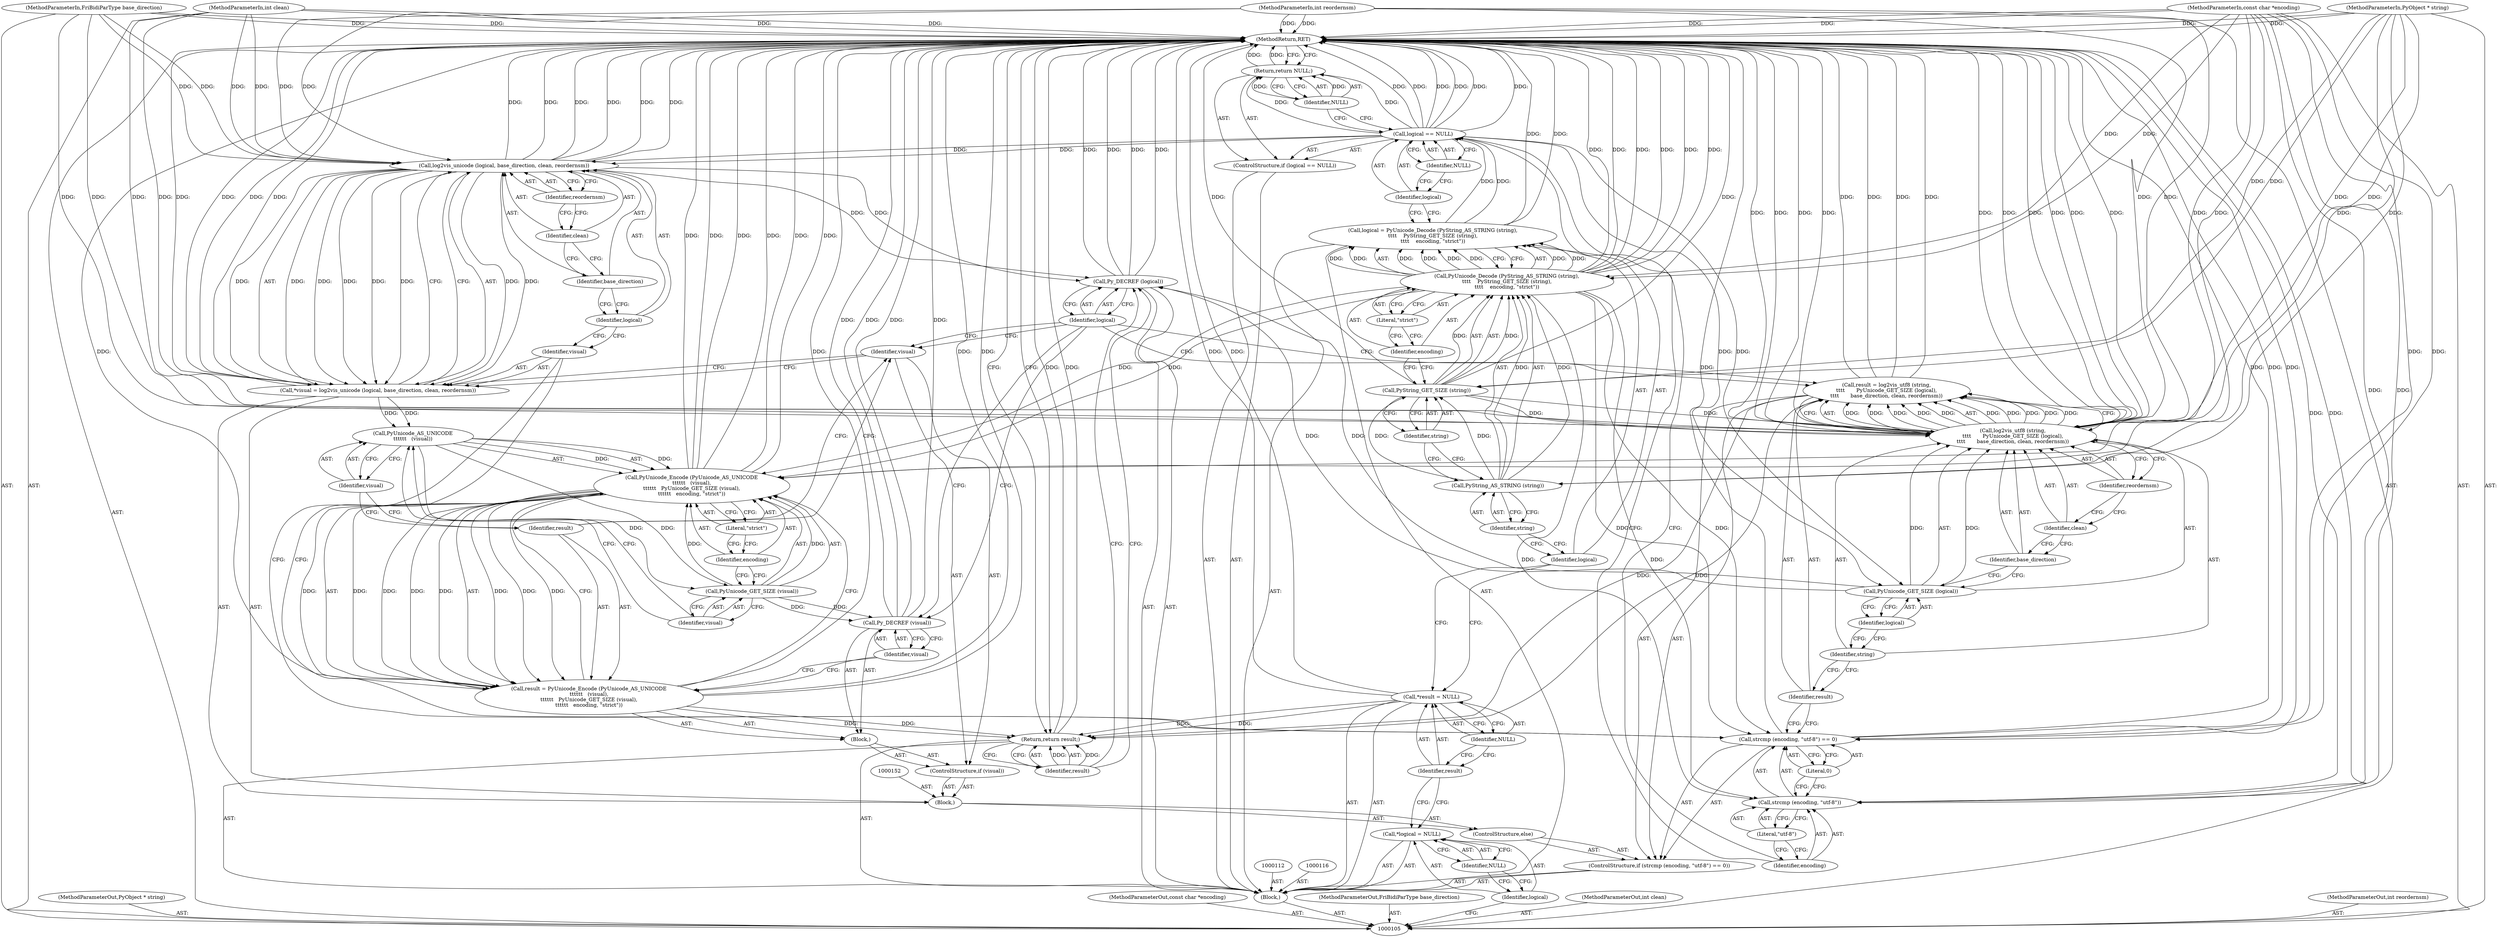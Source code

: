digraph "1_pyfribidi_d2860c655357975e7b32d84e6b45e98f0dcecd7a_1" {
"1000178" [label="(MethodReturn,RET)"];
"1000106" [label="(MethodParameterIn,PyObject * string)"];
"1000251" [label="(MethodParameterOut,PyObject * string)"];
"1000107" [label="(MethodParameterIn,const char *encoding)"];
"1000252" [label="(MethodParameterOut,const char *encoding)"];
"1000129" [label="(ControlStructure,if (logical == NULL))"];
"1000132" [label="(Identifier,NULL)"];
"1000130" [label="(Call,logical == NULL)"];
"1000131" [label="(Identifier,logical)"];
"1000133" [label="(Return,return NULL;)"];
"1000134" [label="(Identifier,NULL)"];
"1000135" [label="(ControlStructure,if (strcmp (encoding, \"utf-8\") == 0))"];
"1000138" [label="(Identifier,encoding)"];
"1000139" [label="(Literal,\"utf-8\")"];
"1000140" [label="(Literal,0)"];
"1000136" [label="(Call,strcmp (encoding, \"utf-8\") == 0)"];
"1000137" [label="(Call,strcmp (encoding, \"utf-8\"))"];
"1000143" [label="(Call,log2vis_utf8 (string,\n\t\t\t\t       PyUnicode_GET_SIZE (logical),\n\t\t\t\t       base_direction, clean, reordernsm))"];
"1000141" [label="(Call,result = log2vis_utf8 (string,\n\t\t\t\t       PyUnicode_GET_SIZE (logical),\n\t\t\t\t       base_direction, clean, reordernsm))"];
"1000142" [label="(Identifier,result)"];
"1000144" [label="(Identifier,string)"];
"1000145" [label="(Call,PyUnicode_GET_SIZE (logical))"];
"1000146" [label="(Identifier,logical)"];
"1000147" [label="(Identifier,base_direction)"];
"1000148" [label="(Identifier,clean)"];
"1000149" [label="(Identifier,reordernsm)"];
"1000150" [label="(ControlStructure,else)"];
"1000108" [label="(MethodParameterIn,FriBidiParType base_direction)"];
"1000253" [label="(MethodParameterOut,FriBidiParType base_direction)"];
"1000109" [label="(MethodParameterIn,int clean)"];
"1000254" [label="(MethodParameterOut,int clean)"];
"1000110" [label="(MethodParameterIn,int reordernsm)"];
"1000255" [label="(MethodParameterOut,int reordernsm)"];
"1000153" [label="(Call,*visual = log2vis_unicode (logical, base_direction, clean, reordernsm))"];
"1000154" [label="(Identifier,visual)"];
"1000151" [label="(Block,)"];
"1000155" [label="(Call,log2vis_unicode (logical, base_direction, clean, reordernsm))"];
"1000156" [label="(Identifier,logical)"];
"1000157" [label="(Identifier,base_direction)"];
"1000158" [label="(Identifier,clean)"];
"1000159" [label="(Identifier,reordernsm)"];
"1000160" [label="(ControlStructure,if (visual))"];
"1000161" [label="(Identifier,visual)"];
"1000162" [label="(Block,)"];
"1000165" [label="(Call,PyUnicode_Encode (PyUnicode_AS_UNICODE\n\t\t\t\t\t\t   (visual),\n\t\t\t\t\t\t   PyUnicode_GET_SIZE (visual),\n\t\t\t\t\t\t   encoding, \"strict\"))"];
"1000163" [label="(Call,result = PyUnicode_Encode (PyUnicode_AS_UNICODE\n\t\t\t\t\t\t   (visual),\n\t\t\t\t\t\t   PyUnicode_GET_SIZE (visual),\n\t\t\t\t\t\t   encoding, \"strict\"))"];
"1000164" [label="(Identifier,result)"];
"1000166" [label="(Call,PyUnicode_AS_UNICODE\n\t\t\t\t\t\t   (visual))"];
"1000167" [label="(Identifier,visual)"];
"1000169" [label="(Identifier,visual)"];
"1000168" [label="(Call,PyUnicode_GET_SIZE (visual))"];
"1000171" [label="(Literal,\"strict\")"];
"1000170" [label="(Identifier,encoding)"];
"1000173" [label="(Identifier,visual)"];
"1000172" [label="(Call,Py_DECREF (visual))"];
"1000111" [label="(Block,)"];
"1000174" [label="(Call,Py_DECREF (logical))"];
"1000175" [label="(Identifier,logical)"];
"1000176" [label="(Return,return result;)"];
"1000177" [label="(Identifier,result)"];
"1000113" [label="(Call,*logical = NULL)"];
"1000114" [label="(Identifier,logical)"];
"1000115" [label="(Identifier,NULL)"];
"1000117" [label="(Call,*result = NULL)"];
"1000118" [label="(Identifier,result)"];
"1000119" [label="(Identifier,NULL)"];
"1000120" [label="(Call,logical = PyUnicode_Decode (PyString_AS_STRING (string),\n\t\t\t\t    PyString_GET_SIZE (string),\n\t\t\t\t    encoding, \"strict\"))"];
"1000121" [label="(Identifier,logical)"];
"1000122" [label="(Call,PyUnicode_Decode (PyString_AS_STRING (string),\n\t\t\t\t    PyString_GET_SIZE (string),\n\t\t\t\t    encoding, \"strict\"))"];
"1000123" [label="(Call,PyString_AS_STRING (string))"];
"1000124" [label="(Identifier,string)"];
"1000126" [label="(Identifier,string)"];
"1000125" [label="(Call,PyString_GET_SIZE (string))"];
"1000128" [label="(Literal,\"strict\")"];
"1000127" [label="(Identifier,encoding)"];
"1000178" -> "1000105"  [label="AST: "];
"1000178" -> "1000133"  [label="CFG: "];
"1000178" -> "1000176"  [label="CFG: "];
"1000122" -> "1000178"  [label="DDG: "];
"1000122" -> "1000178"  [label="DDG: "];
"1000122" -> "1000178"  [label="DDG: "];
"1000108" -> "1000178"  [label="DDG: "];
"1000107" -> "1000178"  [label="DDG: "];
"1000155" -> "1000178"  [label="DDG: "];
"1000155" -> "1000178"  [label="DDG: "];
"1000155" -> "1000178"  [label="DDG: "];
"1000165" -> "1000178"  [label="DDG: "];
"1000165" -> "1000178"  [label="DDG: "];
"1000165" -> "1000178"  [label="DDG: "];
"1000117" -> "1000178"  [label="DDG: "];
"1000153" -> "1000178"  [label="DDG: "];
"1000153" -> "1000178"  [label="DDG: "];
"1000137" -> "1000178"  [label="DDG: "];
"1000143" -> "1000178"  [label="DDG: "];
"1000143" -> "1000178"  [label="DDG: "];
"1000143" -> "1000178"  [label="DDG: "];
"1000143" -> "1000178"  [label="DDG: "];
"1000143" -> "1000178"  [label="DDG: "];
"1000130" -> "1000178"  [label="DDG: "];
"1000130" -> "1000178"  [label="DDG: "];
"1000130" -> "1000178"  [label="DDG: "];
"1000163" -> "1000178"  [label="DDG: "];
"1000163" -> "1000178"  [label="DDG: "];
"1000125" -> "1000178"  [label="DDG: "];
"1000172" -> "1000178"  [label="DDG: "];
"1000172" -> "1000178"  [label="DDG: "];
"1000141" -> "1000178"  [label="DDG: "];
"1000141" -> "1000178"  [label="DDG: "];
"1000110" -> "1000178"  [label="DDG: "];
"1000136" -> "1000178"  [label="DDG: "];
"1000136" -> "1000178"  [label="DDG: "];
"1000120" -> "1000178"  [label="DDG: "];
"1000174" -> "1000178"  [label="DDG: "];
"1000174" -> "1000178"  [label="DDG: "];
"1000106" -> "1000178"  [label="DDG: "];
"1000109" -> "1000178"  [label="DDG: "];
"1000133" -> "1000178"  [label="DDG: "];
"1000176" -> "1000178"  [label="DDG: "];
"1000106" -> "1000105"  [label="AST: "];
"1000106" -> "1000178"  [label="DDG: "];
"1000106" -> "1000123"  [label="DDG: "];
"1000106" -> "1000125"  [label="DDG: "];
"1000106" -> "1000143"  [label="DDG: "];
"1000251" -> "1000105"  [label="AST: "];
"1000107" -> "1000105"  [label="AST: "];
"1000107" -> "1000178"  [label="DDG: "];
"1000107" -> "1000122"  [label="DDG: "];
"1000107" -> "1000136"  [label="DDG: "];
"1000107" -> "1000137"  [label="DDG: "];
"1000107" -> "1000165"  [label="DDG: "];
"1000252" -> "1000105"  [label="AST: "];
"1000129" -> "1000111"  [label="AST: "];
"1000130" -> "1000129"  [label="AST: "];
"1000133" -> "1000129"  [label="AST: "];
"1000132" -> "1000130"  [label="AST: "];
"1000132" -> "1000131"  [label="CFG: "];
"1000130" -> "1000132"  [label="CFG: "];
"1000130" -> "1000129"  [label="AST: "];
"1000130" -> "1000132"  [label="CFG: "];
"1000131" -> "1000130"  [label="AST: "];
"1000132" -> "1000130"  [label="AST: "];
"1000134" -> "1000130"  [label="CFG: "];
"1000138" -> "1000130"  [label="CFG: "];
"1000130" -> "1000178"  [label="DDG: "];
"1000130" -> "1000178"  [label="DDG: "];
"1000130" -> "1000178"  [label="DDG: "];
"1000120" -> "1000130"  [label="DDG: "];
"1000130" -> "1000133"  [label="DDG: "];
"1000130" -> "1000145"  [label="DDG: "];
"1000130" -> "1000155"  [label="DDG: "];
"1000131" -> "1000130"  [label="AST: "];
"1000131" -> "1000120"  [label="CFG: "];
"1000132" -> "1000131"  [label="CFG: "];
"1000133" -> "1000129"  [label="AST: "];
"1000133" -> "1000134"  [label="CFG: "];
"1000134" -> "1000133"  [label="AST: "];
"1000178" -> "1000133"  [label="CFG: "];
"1000133" -> "1000178"  [label="DDG: "];
"1000134" -> "1000133"  [label="DDG: "];
"1000130" -> "1000133"  [label="DDG: "];
"1000134" -> "1000133"  [label="AST: "];
"1000134" -> "1000130"  [label="CFG: "];
"1000133" -> "1000134"  [label="CFG: "];
"1000134" -> "1000133"  [label="DDG: "];
"1000135" -> "1000111"  [label="AST: "];
"1000136" -> "1000135"  [label="AST: "];
"1000141" -> "1000135"  [label="AST: "];
"1000150" -> "1000135"  [label="AST: "];
"1000138" -> "1000137"  [label="AST: "];
"1000138" -> "1000130"  [label="CFG: "];
"1000139" -> "1000138"  [label="CFG: "];
"1000139" -> "1000137"  [label="AST: "];
"1000139" -> "1000138"  [label="CFG: "];
"1000137" -> "1000139"  [label="CFG: "];
"1000140" -> "1000136"  [label="AST: "];
"1000140" -> "1000137"  [label="CFG: "];
"1000136" -> "1000140"  [label="CFG: "];
"1000136" -> "1000135"  [label="AST: "];
"1000136" -> "1000140"  [label="CFG: "];
"1000137" -> "1000136"  [label="AST: "];
"1000140" -> "1000136"  [label="AST: "];
"1000142" -> "1000136"  [label="CFG: "];
"1000154" -> "1000136"  [label="CFG: "];
"1000136" -> "1000178"  [label="DDG: "];
"1000136" -> "1000178"  [label="DDG: "];
"1000122" -> "1000136"  [label="DDG: "];
"1000107" -> "1000136"  [label="DDG: "];
"1000137" -> "1000136"  [label="AST: "];
"1000137" -> "1000139"  [label="CFG: "];
"1000138" -> "1000137"  [label="AST: "];
"1000139" -> "1000137"  [label="AST: "];
"1000140" -> "1000137"  [label="CFG: "];
"1000137" -> "1000178"  [label="DDG: "];
"1000122" -> "1000137"  [label="DDG: "];
"1000107" -> "1000137"  [label="DDG: "];
"1000143" -> "1000141"  [label="AST: "];
"1000143" -> "1000149"  [label="CFG: "];
"1000144" -> "1000143"  [label="AST: "];
"1000145" -> "1000143"  [label="AST: "];
"1000147" -> "1000143"  [label="AST: "];
"1000148" -> "1000143"  [label="AST: "];
"1000149" -> "1000143"  [label="AST: "];
"1000141" -> "1000143"  [label="CFG: "];
"1000143" -> "1000178"  [label="DDG: "];
"1000143" -> "1000178"  [label="DDG: "];
"1000143" -> "1000178"  [label="DDG: "];
"1000143" -> "1000178"  [label="DDG: "];
"1000143" -> "1000178"  [label="DDG: "];
"1000143" -> "1000141"  [label="DDG: "];
"1000143" -> "1000141"  [label="DDG: "];
"1000143" -> "1000141"  [label="DDG: "];
"1000143" -> "1000141"  [label="DDG: "];
"1000143" -> "1000141"  [label="DDG: "];
"1000125" -> "1000143"  [label="DDG: "];
"1000106" -> "1000143"  [label="DDG: "];
"1000145" -> "1000143"  [label="DDG: "];
"1000108" -> "1000143"  [label="DDG: "];
"1000109" -> "1000143"  [label="DDG: "];
"1000110" -> "1000143"  [label="DDG: "];
"1000141" -> "1000135"  [label="AST: "];
"1000141" -> "1000143"  [label="CFG: "];
"1000142" -> "1000141"  [label="AST: "];
"1000143" -> "1000141"  [label="AST: "];
"1000175" -> "1000141"  [label="CFG: "];
"1000141" -> "1000178"  [label="DDG: "];
"1000141" -> "1000178"  [label="DDG: "];
"1000143" -> "1000141"  [label="DDG: "];
"1000143" -> "1000141"  [label="DDG: "];
"1000143" -> "1000141"  [label="DDG: "];
"1000143" -> "1000141"  [label="DDG: "];
"1000143" -> "1000141"  [label="DDG: "];
"1000141" -> "1000176"  [label="DDG: "];
"1000142" -> "1000141"  [label="AST: "];
"1000142" -> "1000136"  [label="CFG: "];
"1000144" -> "1000142"  [label="CFG: "];
"1000144" -> "1000143"  [label="AST: "];
"1000144" -> "1000142"  [label="CFG: "];
"1000146" -> "1000144"  [label="CFG: "];
"1000145" -> "1000143"  [label="AST: "];
"1000145" -> "1000146"  [label="CFG: "];
"1000146" -> "1000145"  [label="AST: "];
"1000147" -> "1000145"  [label="CFG: "];
"1000145" -> "1000143"  [label="DDG: "];
"1000130" -> "1000145"  [label="DDG: "];
"1000145" -> "1000174"  [label="DDG: "];
"1000146" -> "1000145"  [label="AST: "];
"1000146" -> "1000144"  [label="CFG: "];
"1000145" -> "1000146"  [label="CFG: "];
"1000147" -> "1000143"  [label="AST: "];
"1000147" -> "1000145"  [label="CFG: "];
"1000148" -> "1000147"  [label="CFG: "];
"1000148" -> "1000143"  [label="AST: "];
"1000148" -> "1000147"  [label="CFG: "];
"1000149" -> "1000148"  [label="CFG: "];
"1000149" -> "1000143"  [label="AST: "];
"1000149" -> "1000148"  [label="CFG: "];
"1000143" -> "1000149"  [label="CFG: "];
"1000150" -> "1000135"  [label="AST: "];
"1000151" -> "1000150"  [label="AST: "];
"1000108" -> "1000105"  [label="AST: "];
"1000108" -> "1000178"  [label="DDG: "];
"1000108" -> "1000143"  [label="DDG: "];
"1000108" -> "1000155"  [label="DDG: "];
"1000253" -> "1000105"  [label="AST: "];
"1000109" -> "1000105"  [label="AST: "];
"1000109" -> "1000178"  [label="DDG: "];
"1000109" -> "1000143"  [label="DDG: "];
"1000109" -> "1000155"  [label="DDG: "];
"1000254" -> "1000105"  [label="AST: "];
"1000110" -> "1000105"  [label="AST: "];
"1000110" -> "1000178"  [label="DDG: "];
"1000110" -> "1000143"  [label="DDG: "];
"1000110" -> "1000155"  [label="DDG: "];
"1000255" -> "1000105"  [label="AST: "];
"1000153" -> "1000151"  [label="AST: "];
"1000153" -> "1000155"  [label="CFG: "];
"1000154" -> "1000153"  [label="AST: "];
"1000155" -> "1000153"  [label="AST: "];
"1000161" -> "1000153"  [label="CFG: "];
"1000153" -> "1000178"  [label="DDG: "];
"1000153" -> "1000178"  [label="DDG: "];
"1000155" -> "1000153"  [label="DDG: "];
"1000155" -> "1000153"  [label="DDG: "];
"1000155" -> "1000153"  [label="DDG: "];
"1000155" -> "1000153"  [label="DDG: "];
"1000153" -> "1000166"  [label="DDG: "];
"1000154" -> "1000153"  [label="AST: "];
"1000154" -> "1000136"  [label="CFG: "];
"1000156" -> "1000154"  [label="CFG: "];
"1000151" -> "1000150"  [label="AST: "];
"1000152" -> "1000151"  [label="AST: "];
"1000153" -> "1000151"  [label="AST: "];
"1000160" -> "1000151"  [label="AST: "];
"1000155" -> "1000153"  [label="AST: "];
"1000155" -> "1000159"  [label="CFG: "];
"1000156" -> "1000155"  [label="AST: "];
"1000157" -> "1000155"  [label="AST: "];
"1000158" -> "1000155"  [label="AST: "];
"1000159" -> "1000155"  [label="AST: "];
"1000153" -> "1000155"  [label="CFG: "];
"1000155" -> "1000178"  [label="DDG: "];
"1000155" -> "1000178"  [label="DDG: "];
"1000155" -> "1000178"  [label="DDG: "];
"1000155" -> "1000153"  [label="DDG: "];
"1000155" -> "1000153"  [label="DDG: "];
"1000155" -> "1000153"  [label="DDG: "];
"1000155" -> "1000153"  [label="DDG: "];
"1000130" -> "1000155"  [label="DDG: "];
"1000108" -> "1000155"  [label="DDG: "];
"1000109" -> "1000155"  [label="DDG: "];
"1000110" -> "1000155"  [label="DDG: "];
"1000155" -> "1000174"  [label="DDG: "];
"1000156" -> "1000155"  [label="AST: "];
"1000156" -> "1000154"  [label="CFG: "];
"1000157" -> "1000156"  [label="CFG: "];
"1000157" -> "1000155"  [label="AST: "];
"1000157" -> "1000156"  [label="CFG: "];
"1000158" -> "1000157"  [label="CFG: "];
"1000158" -> "1000155"  [label="AST: "];
"1000158" -> "1000157"  [label="CFG: "];
"1000159" -> "1000158"  [label="CFG: "];
"1000159" -> "1000155"  [label="AST: "];
"1000159" -> "1000158"  [label="CFG: "];
"1000155" -> "1000159"  [label="CFG: "];
"1000160" -> "1000151"  [label="AST: "];
"1000161" -> "1000160"  [label="AST: "];
"1000162" -> "1000160"  [label="AST: "];
"1000161" -> "1000160"  [label="AST: "];
"1000161" -> "1000153"  [label="CFG: "];
"1000164" -> "1000161"  [label="CFG: "];
"1000175" -> "1000161"  [label="CFG: "];
"1000162" -> "1000160"  [label="AST: "];
"1000163" -> "1000162"  [label="AST: "];
"1000172" -> "1000162"  [label="AST: "];
"1000165" -> "1000163"  [label="AST: "];
"1000165" -> "1000171"  [label="CFG: "];
"1000166" -> "1000165"  [label="AST: "];
"1000168" -> "1000165"  [label="AST: "];
"1000170" -> "1000165"  [label="AST: "];
"1000171" -> "1000165"  [label="AST: "];
"1000163" -> "1000165"  [label="CFG: "];
"1000165" -> "1000178"  [label="DDG: "];
"1000165" -> "1000178"  [label="DDG: "];
"1000165" -> "1000178"  [label="DDG: "];
"1000165" -> "1000163"  [label="DDG: "];
"1000165" -> "1000163"  [label="DDG: "];
"1000165" -> "1000163"  [label="DDG: "];
"1000165" -> "1000163"  [label="DDG: "];
"1000166" -> "1000165"  [label="DDG: "];
"1000168" -> "1000165"  [label="DDG: "];
"1000107" -> "1000165"  [label="DDG: "];
"1000122" -> "1000165"  [label="DDG: "];
"1000163" -> "1000162"  [label="AST: "];
"1000163" -> "1000165"  [label="CFG: "];
"1000164" -> "1000163"  [label="AST: "];
"1000165" -> "1000163"  [label="AST: "];
"1000173" -> "1000163"  [label="CFG: "];
"1000163" -> "1000178"  [label="DDG: "];
"1000163" -> "1000178"  [label="DDG: "];
"1000165" -> "1000163"  [label="DDG: "];
"1000165" -> "1000163"  [label="DDG: "];
"1000165" -> "1000163"  [label="DDG: "];
"1000165" -> "1000163"  [label="DDG: "];
"1000163" -> "1000176"  [label="DDG: "];
"1000164" -> "1000163"  [label="AST: "];
"1000164" -> "1000161"  [label="CFG: "];
"1000167" -> "1000164"  [label="CFG: "];
"1000166" -> "1000165"  [label="AST: "];
"1000166" -> "1000167"  [label="CFG: "];
"1000167" -> "1000166"  [label="AST: "];
"1000169" -> "1000166"  [label="CFG: "];
"1000166" -> "1000165"  [label="DDG: "];
"1000153" -> "1000166"  [label="DDG: "];
"1000166" -> "1000168"  [label="DDG: "];
"1000167" -> "1000166"  [label="AST: "];
"1000167" -> "1000164"  [label="CFG: "];
"1000166" -> "1000167"  [label="CFG: "];
"1000169" -> "1000168"  [label="AST: "];
"1000169" -> "1000166"  [label="CFG: "];
"1000168" -> "1000169"  [label="CFG: "];
"1000168" -> "1000165"  [label="AST: "];
"1000168" -> "1000169"  [label="CFG: "];
"1000169" -> "1000168"  [label="AST: "];
"1000170" -> "1000168"  [label="CFG: "];
"1000168" -> "1000165"  [label="DDG: "];
"1000166" -> "1000168"  [label="DDG: "];
"1000168" -> "1000172"  [label="DDG: "];
"1000171" -> "1000165"  [label="AST: "];
"1000171" -> "1000170"  [label="CFG: "];
"1000165" -> "1000171"  [label="CFG: "];
"1000170" -> "1000165"  [label="AST: "];
"1000170" -> "1000168"  [label="CFG: "];
"1000171" -> "1000170"  [label="CFG: "];
"1000173" -> "1000172"  [label="AST: "];
"1000173" -> "1000163"  [label="CFG: "];
"1000172" -> "1000173"  [label="CFG: "];
"1000172" -> "1000162"  [label="AST: "];
"1000172" -> "1000173"  [label="CFG: "];
"1000173" -> "1000172"  [label="AST: "];
"1000175" -> "1000172"  [label="CFG: "];
"1000172" -> "1000178"  [label="DDG: "];
"1000172" -> "1000178"  [label="DDG: "];
"1000168" -> "1000172"  [label="DDG: "];
"1000111" -> "1000105"  [label="AST: "];
"1000112" -> "1000111"  [label="AST: "];
"1000113" -> "1000111"  [label="AST: "];
"1000116" -> "1000111"  [label="AST: "];
"1000117" -> "1000111"  [label="AST: "];
"1000120" -> "1000111"  [label="AST: "];
"1000129" -> "1000111"  [label="AST: "];
"1000135" -> "1000111"  [label="AST: "];
"1000174" -> "1000111"  [label="AST: "];
"1000176" -> "1000111"  [label="AST: "];
"1000174" -> "1000111"  [label="AST: "];
"1000174" -> "1000175"  [label="CFG: "];
"1000175" -> "1000174"  [label="AST: "];
"1000177" -> "1000174"  [label="CFG: "];
"1000174" -> "1000178"  [label="DDG: "];
"1000174" -> "1000178"  [label="DDG: "];
"1000155" -> "1000174"  [label="DDG: "];
"1000145" -> "1000174"  [label="DDG: "];
"1000175" -> "1000174"  [label="AST: "];
"1000175" -> "1000141"  [label="CFG: "];
"1000175" -> "1000172"  [label="CFG: "];
"1000175" -> "1000161"  [label="CFG: "];
"1000174" -> "1000175"  [label="CFG: "];
"1000176" -> "1000111"  [label="AST: "];
"1000176" -> "1000177"  [label="CFG: "];
"1000177" -> "1000176"  [label="AST: "];
"1000178" -> "1000176"  [label="CFG: "];
"1000176" -> "1000178"  [label="DDG: "];
"1000177" -> "1000176"  [label="DDG: "];
"1000163" -> "1000176"  [label="DDG: "];
"1000141" -> "1000176"  [label="DDG: "];
"1000117" -> "1000176"  [label="DDG: "];
"1000177" -> "1000176"  [label="AST: "];
"1000177" -> "1000174"  [label="CFG: "];
"1000176" -> "1000177"  [label="CFG: "];
"1000177" -> "1000176"  [label="DDG: "];
"1000113" -> "1000111"  [label="AST: "];
"1000113" -> "1000115"  [label="CFG: "];
"1000114" -> "1000113"  [label="AST: "];
"1000115" -> "1000113"  [label="AST: "];
"1000118" -> "1000113"  [label="CFG: "];
"1000114" -> "1000113"  [label="AST: "];
"1000114" -> "1000105"  [label="CFG: "];
"1000115" -> "1000114"  [label="CFG: "];
"1000115" -> "1000113"  [label="AST: "];
"1000115" -> "1000114"  [label="CFG: "];
"1000113" -> "1000115"  [label="CFG: "];
"1000117" -> "1000111"  [label="AST: "];
"1000117" -> "1000119"  [label="CFG: "];
"1000118" -> "1000117"  [label="AST: "];
"1000119" -> "1000117"  [label="AST: "];
"1000121" -> "1000117"  [label="CFG: "];
"1000117" -> "1000178"  [label="DDG: "];
"1000117" -> "1000176"  [label="DDG: "];
"1000118" -> "1000117"  [label="AST: "];
"1000118" -> "1000113"  [label="CFG: "];
"1000119" -> "1000118"  [label="CFG: "];
"1000119" -> "1000117"  [label="AST: "];
"1000119" -> "1000118"  [label="CFG: "];
"1000117" -> "1000119"  [label="CFG: "];
"1000120" -> "1000111"  [label="AST: "];
"1000120" -> "1000122"  [label="CFG: "];
"1000121" -> "1000120"  [label="AST: "];
"1000122" -> "1000120"  [label="AST: "];
"1000131" -> "1000120"  [label="CFG: "];
"1000120" -> "1000178"  [label="DDG: "];
"1000122" -> "1000120"  [label="DDG: "];
"1000122" -> "1000120"  [label="DDG: "];
"1000122" -> "1000120"  [label="DDG: "];
"1000122" -> "1000120"  [label="DDG: "];
"1000120" -> "1000130"  [label="DDG: "];
"1000121" -> "1000120"  [label="AST: "];
"1000121" -> "1000117"  [label="CFG: "];
"1000124" -> "1000121"  [label="CFG: "];
"1000122" -> "1000120"  [label="AST: "];
"1000122" -> "1000128"  [label="CFG: "];
"1000123" -> "1000122"  [label="AST: "];
"1000125" -> "1000122"  [label="AST: "];
"1000127" -> "1000122"  [label="AST: "];
"1000128" -> "1000122"  [label="AST: "];
"1000120" -> "1000122"  [label="CFG: "];
"1000122" -> "1000178"  [label="DDG: "];
"1000122" -> "1000178"  [label="DDG: "];
"1000122" -> "1000178"  [label="DDG: "];
"1000122" -> "1000120"  [label="DDG: "];
"1000122" -> "1000120"  [label="DDG: "];
"1000122" -> "1000120"  [label="DDG: "];
"1000122" -> "1000120"  [label="DDG: "];
"1000123" -> "1000122"  [label="DDG: "];
"1000125" -> "1000122"  [label="DDG: "];
"1000107" -> "1000122"  [label="DDG: "];
"1000122" -> "1000136"  [label="DDG: "];
"1000122" -> "1000137"  [label="DDG: "];
"1000122" -> "1000165"  [label="DDG: "];
"1000123" -> "1000122"  [label="AST: "];
"1000123" -> "1000124"  [label="CFG: "];
"1000124" -> "1000123"  [label="AST: "];
"1000126" -> "1000123"  [label="CFG: "];
"1000123" -> "1000122"  [label="DDG: "];
"1000106" -> "1000123"  [label="DDG: "];
"1000123" -> "1000125"  [label="DDG: "];
"1000124" -> "1000123"  [label="AST: "];
"1000124" -> "1000121"  [label="CFG: "];
"1000123" -> "1000124"  [label="CFG: "];
"1000126" -> "1000125"  [label="AST: "];
"1000126" -> "1000123"  [label="CFG: "];
"1000125" -> "1000126"  [label="CFG: "];
"1000125" -> "1000122"  [label="AST: "];
"1000125" -> "1000126"  [label="CFG: "];
"1000126" -> "1000125"  [label="AST: "];
"1000127" -> "1000125"  [label="CFG: "];
"1000125" -> "1000178"  [label="DDG: "];
"1000125" -> "1000122"  [label="DDG: "];
"1000123" -> "1000125"  [label="DDG: "];
"1000106" -> "1000125"  [label="DDG: "];
"1000125" -> "1000143"  [label="DDG: "];
"1000128" -> "1000122"  [label="AST: "];
"1000128" -> "1000127"  [label="CFG: "];
"1000122" -> "1000128"  [label="CFG: "];
"1000127" -> "1000122"  [label="AST: "];
"1000127" -> "1000125"  [label="CFG: "];
"1000128" -> "1000127"  [label="CFG: "];
}
